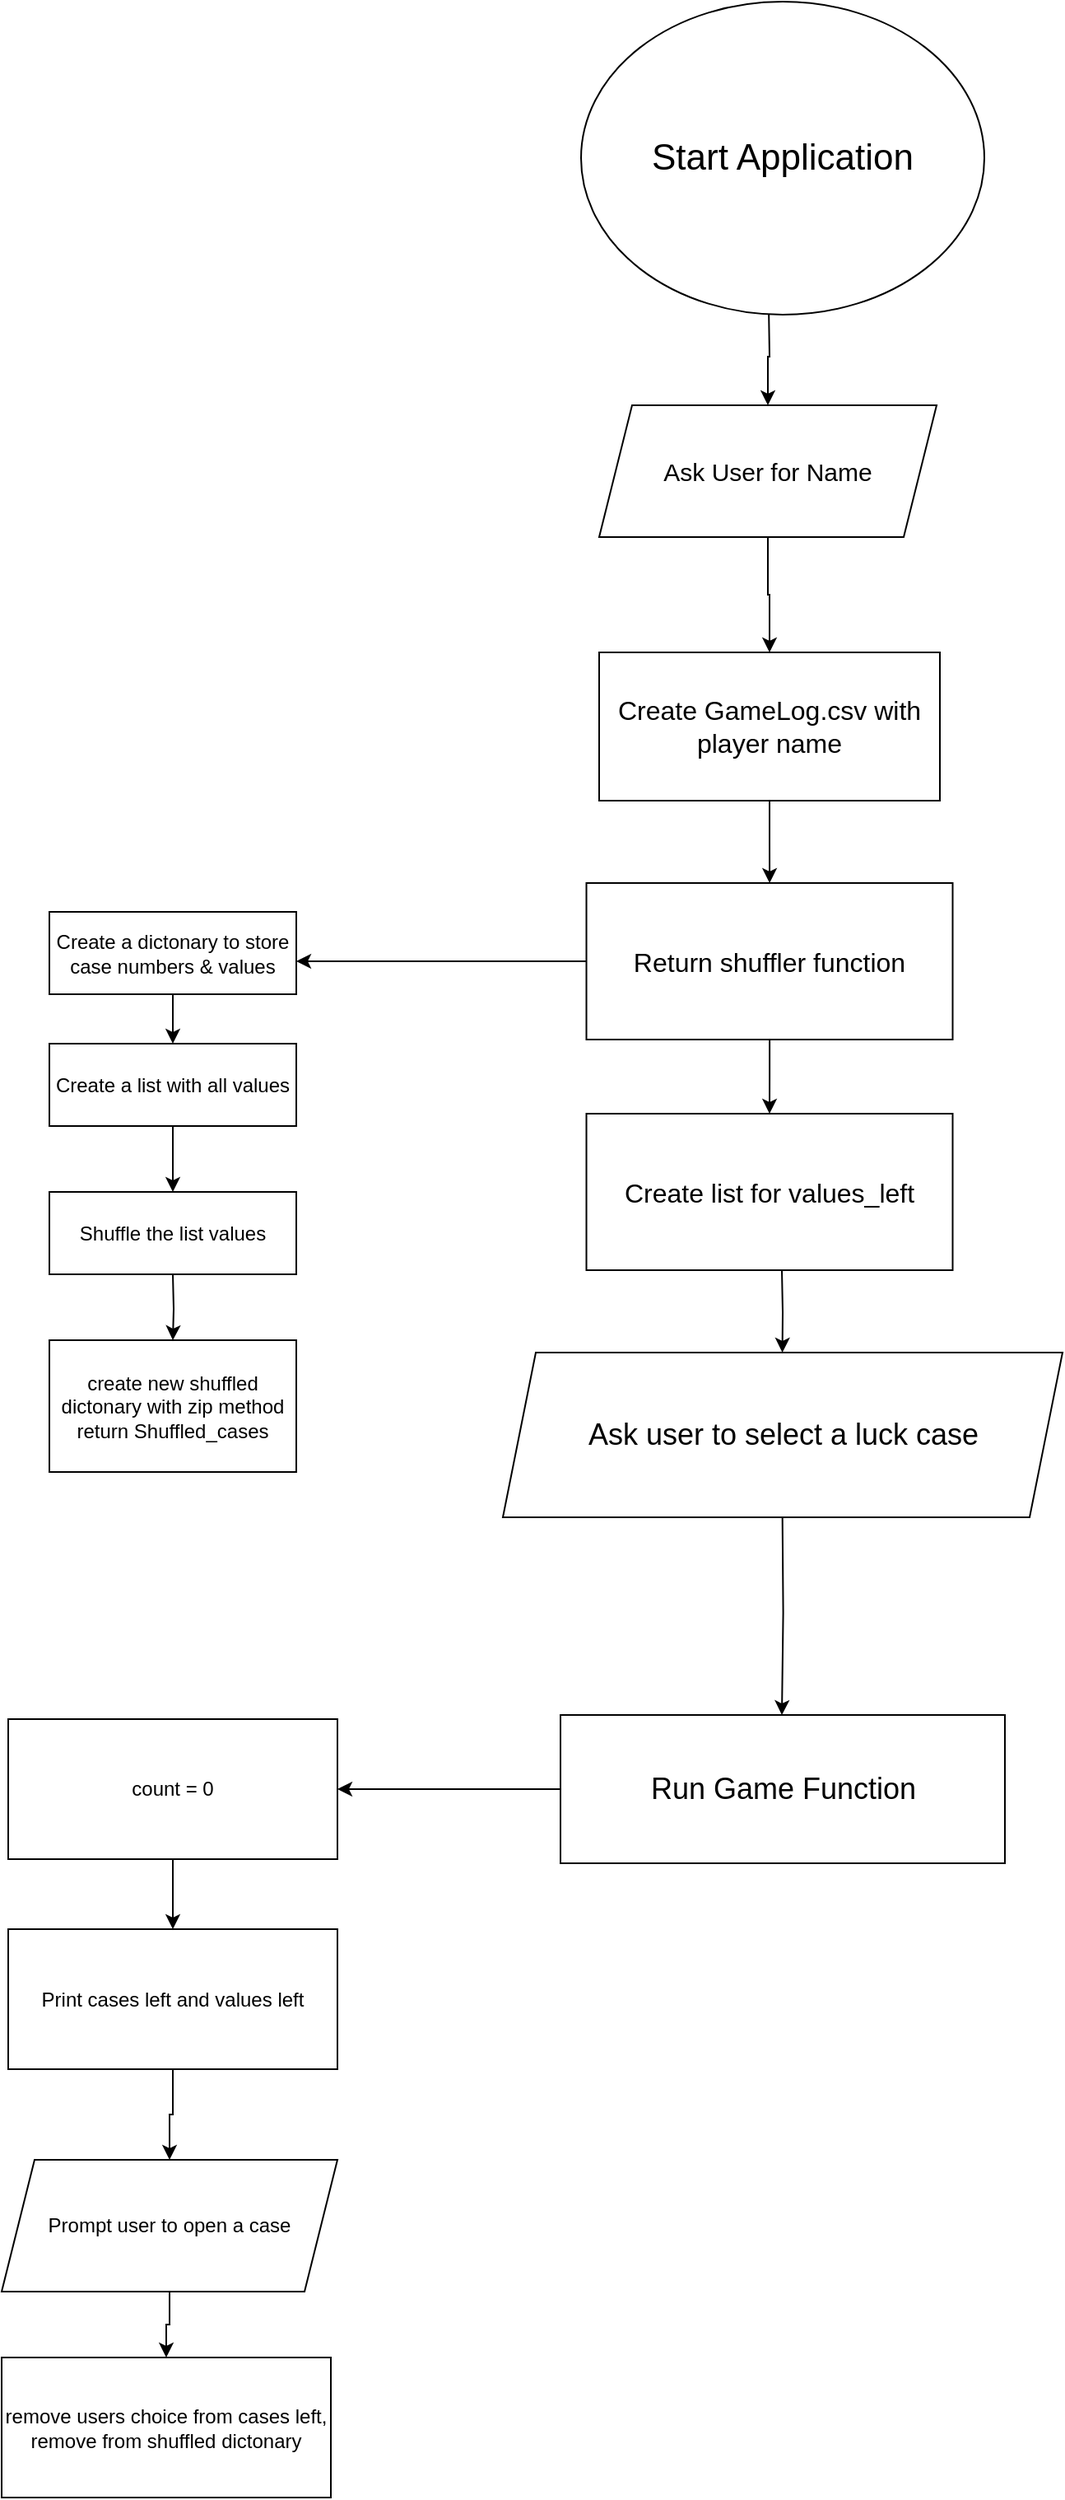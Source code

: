 <mxfile version="22.1.8" type="github">
  <diagram name="Page-1" id="VLC8R4KVJ3cNXHcV-09f">
    <mxGraphModel dx="1651" dy="759" grid="1" gridSize="10" guides="1" tooltips="1" connect="1" arrows="1" fold="1" page="1" pageScale="1" pageWidth="850" pageHeight="1100" math="0" shadow="0">
      <root>
        <mxCell id="0" />
        <mxCell id="1" parent="0" />
        <mxCell id="pCG21Fdg0DUQvxfNWMpT-1" style="edgeStyle=orthogonalEdgeStyle;rounded=0;orthogonalLoop=1;jettySize=auto;html=1;entryX=0.5;entryY=0;entryDx=0;entryDy=0;" edge="1" parent="1" target="pCG21Fdg0DUQvxfNWMpT-4">
          <mxGeometry relative="1" as="geometry">
            <mxPoint x="586" y="495" as="targetPoint" />
            <mxPoint x="588" y="415" as="sourcePoint" />
          </mxGeometry>
        </mxCell>
        <mxCell id="pCG21Fdg0DUQvxfNWMpT-2" style="edgeStyle=orthogonalEdgeStyle;rounded=0;orthogonalLoop=1;jettySize=auto;html=1;exitX=0.5;exitY=1;exitDx=0;exitDy=0;" edge="1" parent="1">
          <mxGeometry relative="1" as="geometry">
            <mxPoint x="586" y="555" as="sourcePoint" />
            <mxPoint x="586" y="555" as="targetPoint" />
          </mxGeometry>
        </mxCell>
        <mxCell id="pCG21Fdg0DUQvxfNWMpT-3" style="edgeStyle=orthogonalEdgeStyle;rounded=0;orthogonalLoop=1;jettySize=auto;html=1;" edge="1" parent="1" source="pCG21Fdg0DUQvxfNWMpT-4" target="pCG21Fdg0DUQvxfNWMpT-6">
          <mxGeometry relative="1" as="geometry">
            <mxPoint x="586.5" y="655" as="targetPoint" />
          </mxGeometry>
        </mxCell>
        <mxCell id="pCG21Fdg0DUQvxfNWMpT-4" value="&lt;font style=&quot;font-size: 15px;&quot;&gt;Ask User for Name&lt;/font&gt;" style="shape=parallelogram;perimeter=parallelogramPerimeter;whiteSpace=wrap;html=1;fixedSize=1;" vertex="1" parent="1">
          <mxGeometry x="485" y="475" width="205" height="80" as="geometry" />
        </mxCell>
        <mxCell id="pCG21Fdg0DUQvxfNWMpT-5" value="" style="edgeStyle=orthogonalEdgeStyle;rounded=0;orthogonalLoop=1;jettySize=auto;html=1;" edge="1" parent="1" source="pCG21Fdg0DUQvxfNWMpT-6" target="pCG21Fdg0DUQvxfNWMpT-9">
          <mxGeometry relative="1" as="geometry" />
        </mxCell>
        <mxCell id="pCG21Fdg0DUQvxfNWMpT-6" value="&lt;font style=&quot;font-size: 16px;&quot;&gt;Create GameLog.csv with player name&lt;/font&gt;" style="rounded=0;whiteSpace=wrap;html=1;" vertex="1" parent="1">
          <mxGeometry x="485" y="625" width="207" height="90" as="geometry" />
        </mxCell>
        <mxCell id="pCG21Fdg0DUQvxfNWMpT-7" style="edgeStyle=orthogonalEdgeStyle;rounded=0;orthogonalLoop=1;jettySize=auto;html=1;entryX=0.5;entryY=0;entryDx=0;entryDy=0;" edge="1" parent="1" source="pCG21Fdg0DUQvxfNWMpT-9" target="pCG21Fdg0DUQvxfNWMpT-17">
          <mxGeometry relative="1" as="geometry" />
        </mxCell>
        <mxCell id="pCG21Fdg0DUQvxfNWMpT-8" style="edgeStyle=orthogonalEdgeStyle;rounded=0;orthogonalLoop=1;jettySize=auto;html=1;entryX=1;entryY=0.5;entryDx=0;entryDy=0;" edge="1" parent="1" source="pCG21Fdg0DUQvxfNWMpT-9">
          <mxGeometry relative="1" as="geometry">
            <mxPoint x="301" y="812.5" as="targetPoint" />
          </mxGeometry>
        </mxCell>
        <mxCell id="pCG21Fdg0DUQvxfNWMpT-9" value="&lt;span style=&quot;font-size: 16px;&quot;&gt;Return shuffler function&lt;/span&gt;" style="whiteSpace=wrap;html=1;rounded=0;" vertex="1" parent="1">
          <mxGeometry x="477.25" y="765" width="222.5" height="95" as="geometry" />
        </mxCell>
        <mxCell id="pCG21Fdg0DUQvxfNWMpT-12" style="edgeStyle=orthogonalEdgeStyle;rounded=0;orthogonalLoop=1;jettySize=auto;html=1;" edge="1" parent="1" source="pCG21Fdg0DUQvxfNWMpT-13" target="pCG21Fdg0DUQvxfNWMpT-15">
          <mxGeometry relative="1" as="geometry">
            <mxPoint x="226" y="872.5" as="targetPoint" />
          </mxGeometry>
        </mxCell>
        <mxCell id="pCG21Fdg0DUQvxfNWMpT-13" value="Create a dictonary to store case numbers &amp;amp; values" style="rounded=0;whiteSpace=wrap;html=1;" vertex="1" parent="1">
          <mxGeometry x="151" y="782.5" width="150" height="50" as="geometry" />
        </mxCell>
        <mxCell id="pCG21Fdg0DUQvxfNWMpT-14" style="edgeStyle=orthogonalEdgeStyle;rounded=0;orthogonalLoop=1;jettySize=auto;html=1;" edge="1" parent="1" source="pCG21Fdg0DUQvxfNWMpT-15">
          <mxGeometry relative="1" as="geometry">
            <mxPoint x="226" y="952.5" as="targetPoint" />
          </mxGeometry>
        </mxCell>
        <mxCell id="pCG21Fdg0DUQvxfNWMpT-15" value="Create a list with all values" style="rounded=0;whiteSpace=wrap;html=1;" vertex="1" parent="1">
          <mxGeometry x="151" y="862.5" width="150" height="50" as="geometry" />
        </mxCell>
        <mxCell id="pCG21Fdg0DUQvxfNWMpT-16" value="Shuffle the list values" style="rounded=0;whiteSpace=wrap;html=1;" vertex="1" parent="1">
          <mxGeometry x="151" y="952.5" width="150" height="50" as="geometry" />
        </mxCell>
        <mxCell id="pCG21Fdg0DUQvxfNWMpT-17" value="&lt;span style=&quot;font-size: 16px;&quot;&gt;Create list for values_left&lt;/span&gt;" style="whiteSpace=wrap;html=1;rounded=0;" vertex="1" parent="1">
          <mxGeometry x="477.25" y="905" width="222.5" height="95" as="geometry" />
        </mxCell>
        <mxCell id="pCG21Fdg0DUQvxfNWMpT-18" value="&lt;font style=&quot;font-size: 22px;&quot;&gt;Start Application&lt;/font&gt;" style="ellipse;whiteSpace=wrap;html=1;" vertex="1" parent="1">
          <mxGeometry x="474" y="230" width="245" height="190" as="geometry" />
        </mxCell>
        <mxCell id="pCG21Fdg0DUQvxfNWMpT-19" value="create new shuffled dictonary with zip method&lt;br&gt;return Shuffled_cases" style="rounded=0;whiteSpace=wrap;html=1;" vertex="1" parent="1">
          <mxGeometry x="151" y="1042.5" width="150" height="80" as="geometry" />
        </mxCell>
        <mxCell id="pCG21Fdg0DUQvxfNWMpT-20" style="edgeStyle=orthogonalEdgeStyle;rounded=0;orthogonalLoop=1;jettySize=auto;html=1;entryX=0.5;entryY=0;entryDx=0;entryDy=0;" edge="1" parent="1" target="pCG21Fdg0DUQvxfNWMpT-19">
          <mxGeometry relative="1" as="geometry">
            <mxPoint x="226" y="1002.5" as="sourcePoint" />
          </mxGeometry>
        </mxCell>
        <mxCell id="pCG21Fdg0DUQvxfNWMpT-21" style="edgeStyle=orthogonalEdgeStyle;rounded=0;orthogonalLoop=1;jettySize=auto;html=1;" edge="1" parent="1">
          <mxGeometry relative="1" as="geometry">
            <mxPoint x="596" y="1270" as="targetPoint" />
            <mxPoint x="596.3" y="1145" as="sourcePoint" />
          </mxGeometry>
        </mxCell>
        <mxCell id="pCG21Fdg0DUQvxfNWMpT-23" style="edgeStyle=orthogonalEdgeStyle;rounded=0;orthogonalLoop=1;jettySize=auto;html=1;" edge="1" parent="1" source="pCG21Fdg0DUQvxfNWMpT-22" target="pCG21Fdg0DUQvxfNWMpT-24">
          <mxGeometry relative="1" as="geometry">
            <mxPoint x="240" y="1315" as="targetPoint" />
          </mxGeometry>
        </mxCell>
        <mxCell id="pCG21Fdg0DUQvxfNWMpT-22" value="&lt;font style=&quot;font-size: 18px;&quot;&gt;Run Game Function&lt;/font&gt;" style="rounded=0;whiteSpace=wrap;html=1;" vertex="1" parent="1">
          <mxGeometry x="461.5" y="1270" width="270" height="90" as="geometry" />
        </mxCell>
        <mxCell id="pCG21Fdg0DUQvxfNWMpT-28" style="edgeStyle=orthogonalEdgeStyle;rounded=0;orthogonalLoop=1;jettySize=auto;html=1;" edge="1" parent="1" source="pCG21Fdg0DUQvxfNWMpT-24">
          <mxGeometry relative="1" as="geometry">
            <mxPoint x="226" y="1400" as="targetPoint" />
          </mxGeometry>
        </mxCell>
        <mxCell id="pCG21Fdg0DUQvxfNWMpT-24" value="count = 0" style="rounded=0;whiteSpace=wrap;html=1;" vertex="1" parent="1">
          <mxGeometry x="126" y="1272.5" width="200" height="85" as="geometry" />
        </mxCell>
        <mxCell id="pCG21Fdg0DUQvxfNWMpT-26" value="" style="edgeStyle=orthogonalEdgeStyle;rounded=0;orthogonalLoop=1;jettySize=auto;html=1;" edge="1" parent="1">
          <mxGeometry relative="1" as="geometry">
            <mxPoint x="596.3" y="1050" as="targetPoint" />
            <mxPoint x="596" y="1000" as="sourcePoint" />
          </mxGeometry>
        </mxCell>
        <mxCell id="pCG21Fdg0DUQvxfNWMpT-27" value="&lt;font style=&quot;font-size: 18px;&quot;&gt;Ask user to select a luck case&lt;/font&gt;" style="shape=parallelogram;perimeter=parallelogramPerimeter;whiteSpace=wrap;html=1;fixedSize=1;" vertex="1" parent="1">
          <mxGeometry x="426.5" y="1050" width="340" height="100" as="geometry" />
        </mxCell>
        <mxCell id="pCG21Fdg0DUQvxfNWMpT-31" value="remove users choice from cases left, remove from shuffled dictonary" style="rounded=0;whiteSpace=wrap;html=1;" vertex="1" parent="1">
          <mxGeometry x="122" y="1660" width="200" height="85" as="geometry" />
        </mxCell>
        <mxCell id="pCG21Fdg0DUQvxfNWMpT-33" style="edgeStyle=orthogonalEdgeStyle;rounded=0;orthogonalLoop=1;jettySize=auto;html=1;entryX=0.5;entryY=0;entryDx=0;entryDy=0;" edge="1" parent="1" source="pCG21Fdg0DUQvxfNWMpT-32" target="pCG21Fdg0DUQvxfNWMpT-31">
          <mxGeometry relative="1" as="geometry" />
        </mxCell>
        <mxCell id="pCG21Fdg0DUQvxfNWMpT-32" value="Prompt user to open a case" style="shape=parallelogram;perimeter=parallelogramPerimeter;whiteSpace=wrap;html=1;fixedSize=1;" vertex="1" parent="1">
          <mxGeometry x="122" y="1540" width="204" height="80" as="geometry" />
        </mxCell>
        <mxCell id="pCG21Fdg0DUQvxfNWMpT-37" style="edgeStyle=orthogonalEdgeStyle;rounded=0;orthogonalLoop=1;jettySize=auto;html=1;entryX=0.5;entryY=0;entryDx=0;entryDy=0;" edge="1" parent="1" source="pCG21Fdg0DUQvxfNWMpT-36" target="pCG21Fdg0DUQvxfNWMpT-32">
          <mxGeometry relative="1" as="geometry" />
        </mxCell>
        <mxCell id="pCG21Fdg0DUQvxfNWMpT-36" value="Print cases left and values left" style="rounded=0;whiteSpace=wrap;html=1;" vertex="1" parent="1">
          <mxGeometry x="126" y="1400" width="200" height="85" as="geometry" />
        </mxCell>
      </root>
    </mxGraphModel>
  </diagram>
</mxfile>
